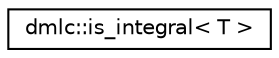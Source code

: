 digraph "Graphical Class Hierarchy"
{
 // LATEX_PDF_SIZE
  edge [fontname="Helvetica",fontsize="10",labelfontname="Helvetica",labelfontsize="10"];
  node [fontname="Helvetica",fontsize="10",shape=record];
  rankdir="LR";
  Node0 [label="dmlc::is_integral\< T \>",height=0.2,width=0.4,color="black", fillcolor="white", style="filled",URL="$structdmlc_1_1is__integral.html",tooltip="whether a type is integer type"];
}
